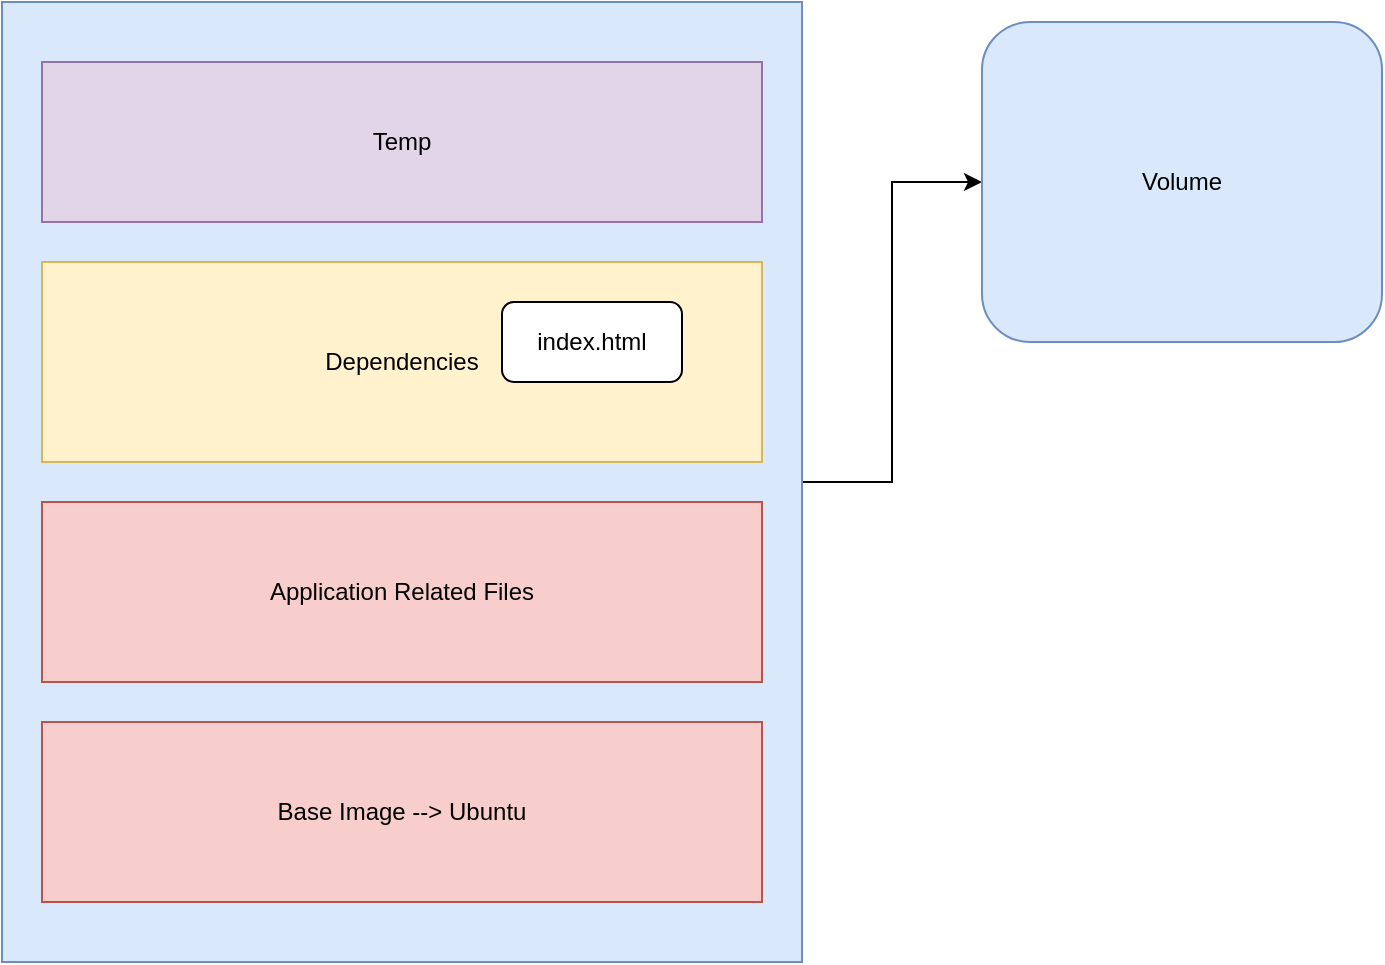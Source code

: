 <mxfile version="20.4.0" type="device"><diagram id="KZfBdV0SE89vz8Hrm8w0" name="Page-1"><mxGraphModel dx="1038" dy="513" grid="1" gridSize="10" guides="1" tooltips="1" connect="1" arrows="1" fold="1" page="1" pageScale="1" pageWidth="850" pageHeight="1100" math="0" shadow="0"><root><mxCell id="0"/><mxCell id="1" parent="0"/><mxCell id="NXmg30k3jZbLqYgWdyMt-14" style="edgeStyle=orthogonalEdgeStyle;rounded=0;orthogonalLoop=1;jettySize=auto;html=1;entryX=0;entryY=0.5;entryDx=0;entryDy=0;" edge="1" parent="1" source="NXmg30k3jZbLqYgWdyMt-1" target="NXmg30k3jZbLqYgWdyMt-12"><mxGeometry relative="1" as="geometry"/></mxCell><mxCell id="NXmg30k3jZbLqYgWdyMt-1" value="" style="rounded=0;whiteSpace=wrap;html=1;fillColor=#dae8fc;strokeColor=#6c8ebf;" vertex="1" parent="1"><mxGeometry x="200" y="40" width="400" height="480" as="geometry"/></mxCell><mxCell id="NXmg30k3jZbLqYgWdyMt-2" value="Base Image --&amp;gt; Ubuntu" style="rounded=0;whiteSpace=wrap;html=1;fillColor=#f8cecc;strokeColor=#b85450;" vertex="1" parent="1"><mxGeometry x="220" y="400" width="360" height="90" as="geometry"/></mxCell><mxCell id="NXmg30k3jZbLqYgWdyMt-4" value="Application Related Files" style="rounded=0;whiteSpace=wrap;html=1;fillColor=#f8cecc;strokeColor=#b85450;" vertex="1" parent="1"><mxGeometry x="220" y="290" width="360" height="90" as="geometry"/></mxCell><mxCell id="NXmg30k3jZbLqYgWdyMt-5" value="Dependencies" style="rounded=0;whiteSpace=wrap;html=1;fillColor=#fff2cc;strokeColor=#d6b656;" vertex="1" parent="1"><mxGeometry x="220" y="170" width="360" height="100" as="geometry"/></mxCell><mxCell id="NXmg30k3jZbLqYgWdyMt-6" value="Temp" style="rounded=0;whiteSpace=wrap;html=1;fillColor=#e1d5e7;strokeColor=#9673a6;" vertex="1" parent="1"><mxGeometry x="220" y="70" width="360" height="80" as="geometry"/></mxCell><mxCell id="NXmg30k3jZbLqYgWdyMt-7" value="index.html" style="rounded=1;whiteSpace=wrap;html=1;" vertex="1" parent="1"><mxGeometry x="450" y="190" width="90" height="40" as="geometry"/></mxCell><mxCell id="NXmg30k3jZbLqYgWdyMt-12" value="Volume" style="rounded=1;whiteSpace=wrap;html=1;fillColor=#dae8fc;strokeColor=#6c8ebf;" vertex="1" parent="1"><mxGeometry x="690" y="50" width="200" height="160" as="geometry"/></mxCell></root></mxGraphModel></diagram></mxfile>